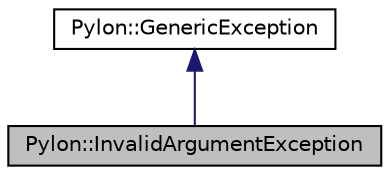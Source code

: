 digraph "Pylon::InvalidArgumentException"
{
  edge [fontname="Helvetica",fontsize="10",labelfontname="Helvetica",labelfontsize="10"];
  node [fontname="Helvetica",fontsize="10",shape=record];
  Node1 [label="Pylon::InvalidArgumentException",height=0.2,width=0.4,color="black", fillcolor="grey75", style="filled", fontcolor="black"];
  Node2 -> Node1 [dir="back",color="midnightblue",fontsize="10",style="solid",fontname="Helvetica"];
  Node2 [label="Pylon::GenericException",height=0.2,width=0.4,color="black", fillcolor="white", style="filled",URL="$class_pylon_1_1_generic_exception.html",tooltip="pylon exception class "];
}

